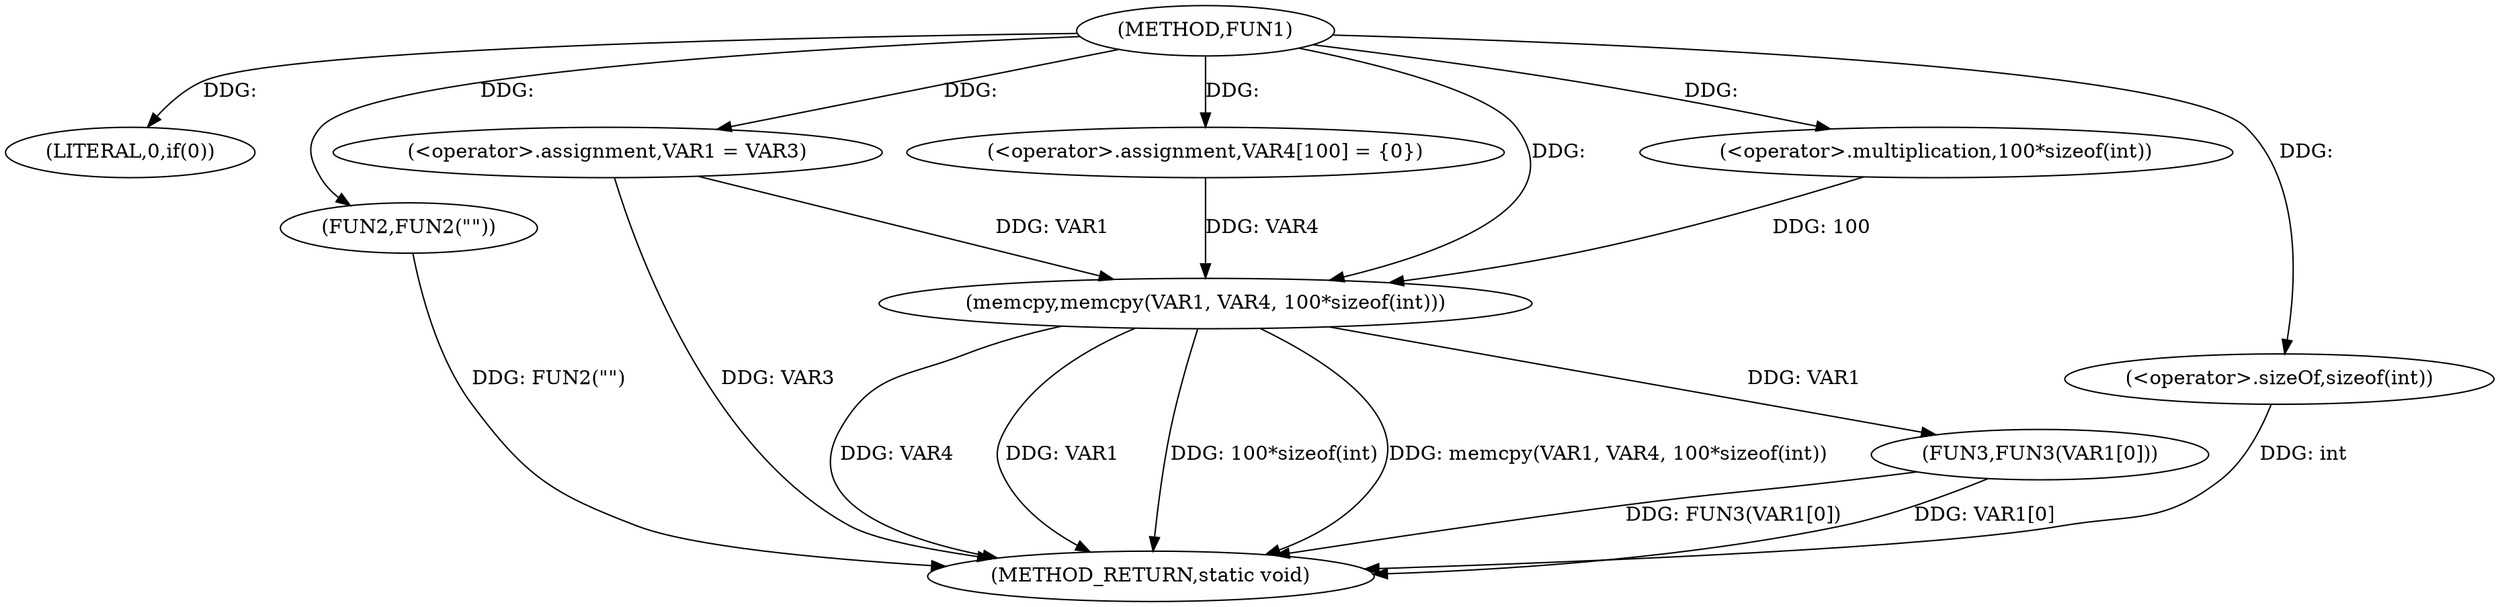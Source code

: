 digraph FUN1 {  
"1000100" [label = "(METHOD,FUN1)" ]
"1000130" [label = "(METHOD_RETURN,static void)" ]
"1000106" [label = "(LITERAL,0,if(0))" ]
"1000108" [label = "(FUN2,FUN2(\"\"))" ]
"1000112" [label = "(<operator>.assignment,VAR1 = VAR3)" ]
"1000117" [label = "(<operator>.assignment,VAR4[100] = {0})" ]
"1000119" [label = "(memcpy,memcpy(VAR1, VAR4, 100*sizeof(int)))" ]
"1000122" [label = "(<operator>.multiplication,100*sizeof(int))" ]
"1000124" [label = "(<operator>.sizeOf,sizeof(int))" ]
"1000126" [label = "(FUN3,FUN3(VAR1[0]))" ]
  "1000126" -> "1000130"  [ label = "DDG: FUN3(VAR1[0])"] 
  "1000124" -> "1000130"  [ label = "DDG: int"] 
  "1000108" -> "1000130"  [ label = "DDG: FUN2(\"\")"] 
  "1000112" -> "1000130"  [ label = "DDG: VAR3"] 
  "1000119" -> "1000130"  [ label = "DDG: VAR4"] 
  "1000126" -> "1000130"  [ label = "DDG: VAR1[0]"] 
  "1000119" -> "1000130"  [ label = "DDG: VAR1"] 
  "1000119" -> "1000130"  [ label = "DDG: 100*sizeof(int)"] 
  "1000119" -> "1000130"  [ label = "DDG: memcpy(VAR1, VAR4, 100*sizeof(int))"] 
  "1000100" -> "1000106"  [ label = "DDG: "] 
  "1000100" -> "1000108"  [ label = "DDG: "] 
  "1000100" -> "1000112"  [ label = "DDG: "] 
  "1000100" -> "1000117"  [ label = "DDG: "] 
  "1000112" -> "1000119"  [ label = "DDG: VAR1"] 
  "1000100" -> "1000119"  [ label = "DDG: "] 
  "1000117" -> "1000119"  [ label = "DDG: VAR4"] 
  "1000122" -> "1000119"  [ label = "DDG: 100"] 
  "1000100" -> "1000122"  [ label = "DDG: "] 
  "1000100" -> "1000124"  [ label = "DDG: "] 
  "1000119" -> "1000126"  [ label = "DDG: VAR1"] 
}
